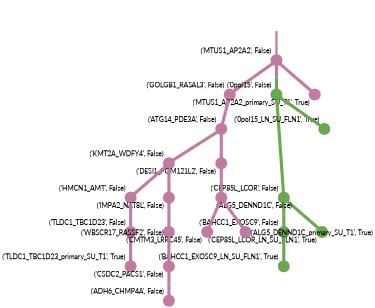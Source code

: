 strict digraph  {
graph[splines=false]; nodesep=0.7; rankdir=TB; ranksep=0.6; forcelabels=true; dpi=600; size=2.5;
0 [color="#c27ba0ff", fillcolor="#c27ba0ff", fixedsize=true, fontname=Lato, fontsize="12pt", height="0.25", label="", penwidth=3, shape=circle, style=filled, xlabel="('MTUS1_AP2A2', False)"];
2 [color="#c27ba0ff", fillcolor="#c27ba0ff", fixedsize=true, fontname=Lato, fontsize="12pt", height="0.25", label="", penwidth=3, shape=circle, style=filled, xlabel="('GOLGB1_RASAL3', False)"];
15 [color="#6aa84fff", fillcolor="#6aa84fff", fixedsize=true, fontname=Lato, fontsize="12pt", height="0.25", label="", penwidth=3, shape=circle, style=filled, xlabel="('0pol15', False)"];
19 [color="#c27ba0ff", fillcolor="#c27ba0ff", fixedsize=true, fontname=Lato, fontsize="12pt", height="0.25", label="", penwidth=3, shape=circle, style=filled, xlabel="('MTUS1_AP2A2_primary_SU_T1', True)"];
1 [color="#6aa84fff", fillcolor="#6aa84fff", fixedsize=true, fontname=Lato, fontsize="12pt", height="0.25", label="", penwidth=3, shape=circle, style=filled, xlabel="('CEP85L_LCOR', False)"];
4 [color="#6aa84fff", fillcolor="#6aa84fff", fixedsize=true, fontname=Lato, fontsize="12pt", height="0.25", label="", penwidth=3, shape=circle, style=filled, xlabel="('BAHCC1_EXOSC9', False)"];
17 [color="#6aa84fff", fillcolor="#6aa84fff", fixedsize=true, fontname=Lato, fontsize="12pt", height="0.25", label="", penwidth=3, shape=circle, style=filled, xlabel="('CEP85L_LCOR_LN_SU_FLN1', True)"];
5 [color="#c27ba0ff", fillcolor="#c27ba0ff", fixedsize=true, fontname=Lato, fontsize="12pt", height="0.25", label="", penwidth=3, shape=circle, style=filled, xlabel="('ATG14_PDE3A', False)"];
3 [color="#c27ba0ff", fillcolor="#c27ba0ff", fixedsize=true, fontname=Lato, fontsize="12pt", height="0.25", label="", penwidth=3, shape=circle, style=filled, xlabel="('KMT2A_WDFY4', False)"];
6 [color="#c27ba0ff", fillcolor="#c27ba0ff", fixedsize=true, fontname=Lato, fontsize="12pt", height="0.25", label="", penwidth=3, shape=circle, style=filled, xlabel="('HMCN1_AMT', False)"];
14 [color="#c27ba0ff", fillcolor="#c27ba0ff", fixedsize=true, fontname=Lato, fontsize="12pt", height="0.25", label="", penwidth=3, shape=circle, style=filled, xlabel="('IMPA2_NAT8L', False)"];
18 [color="#6aa84fff", fillcolor="#6aa84fff", fixedsize=true, fontname=Lato, fontsize="12pt", height="0.25", label="", penwidth=3, shape=circle, style=filled, xlabel="('BAHCC1_EXOSC9_LN_SU_FLN1', True)"];
12 [color="#c27ba0ff", fillcolor="#c27ba0ff", fixedsize=true, fontname=Lato, fontsize="12pt", height="0.25", label="", penwidth=3, shape=circle, style=filled, xlabel="('DESI1_POM121L2', False)"];
9 [color="#c27ba0ff", fillcolor="#c27ba0ff", fixedsize=true, fontname=Lato, fontsize="12pt", height="0.25", label="", penwidth=3, shape=circle, style=filled, xlabel="('TLDC1_TBC1D23', False)"];
7 [color="#c27ba0ff", fillcolor="#c27ba0ff", fixedsize=true, fontname=Lato, fontsize="12pt", height="0.25", label="", penwidth=3, shape=circle, style=filled, xlabel="('ALG5_DENND1C', False)"];
11 [color="#c27ba0ff", fillcolor="#c27ba0ff", fixedsize=true, fontname=Lato, fontsize="12pt", height="0.25", label="", penwidth=3, shape=circle, style=filled, xlabel="('CMTM3_LRRC45', False)"];
20 [color="#c27ba0ff", fillcolor="#c27ba0ff", fixedsize=true, fontname=Lato, fontsize="12pt", height="0.25", label="", penwidth=3, shape=circle, style=filled, xlabel="('ALG5_DENND1C_primary_SU_T1', True)"];
21 [color="#c27ba0ff", fillcolor="#c27ba0ff", fixedsize=true, fontname=Lato, fontsize="12pt", height="0.25", label="", penwidth=3, shape=circle, style=filled, xlabel="('TLDC1_TBC1D23_primary_SU_T1', True)"];
10 [color="#c27ba0ff", fillcolor="#c27ba0ff", fixedsize=true, fontname=Lato, fontsize="12pt", height="0.25", label="", penwidth=3, shape=circle, style=filled, xlabel="('WBSCR17_RASSF2', False)"];
13 [color="#c27ba0ff", fillcolor="#c27ba0ff", fixedsize=true, fontname=Lato, fontsize="12pt", height="0.25", label="", penwidth=3, shape=circle, style=filled, xlabel="('CSDC2_PACS1', False)"];
8 [color="#c27ba0ff", fillcolor="#c27ba0ff", fixedsize=true, fontname=Lato, fontsize="12pt", height="0.25", label="", penwidth=3, shape=circle, style=filled, xlabel="('ADH6_CHMP4A', False)"];
16 [color="#6aa84fff", fillcolor="#6aa84fff", fixedsize=true, fontname=Lato, fontsize="12pt", height="0.25", label="", penwidth=3, shape=circle, style=filled, xlabel="('0pol15_LN_SU_FLN1', True)"];
normal [label="", penwidth=3, style=invis, xlabel="('MTUS1_AP2A2', False)"];
0 -> 2  [arrowsize=0, color="#c27ba0ff;0.5:#c27ba0ff", minlen="1.5765764713287354", penwidth="5.5", style=solid];
0 -> 15  [arrowsize=0, color="#c27ba0ff;0.5:#6aa84fff", minlen="1.045045018196106", penwidth="5.5", style=solid];
0 -> 19  [arrowsize=0, color="#c27ba0ff;0.5:#c27ba0ff", minlen="1.045045018196106", penwidth="5.5", style=solid];
2 -> 5  [arrowsize=0, color="#c27ba0ff;0.5:#c27ba0ff", minlen="1.1801801919937134", penwidth="5.5", style=solid];
15 -> 1  [arrowsize=0, color="#6aa84fff;0.5:#6aa84fff", minlen="3.0", penwidth="5.5", style=solid];
15 -> 16  [arrowsize=0, color="#6aa84fff;0.5:#6aa84fff", minlen="1.045045018196106", penwidth="5.5", style=solid];
1 -> 4  [arrowsize=0, color="#6aa84fff;0.5:#6aa84fff", minlen="1.252252221107483", penwidth="5.5", style=solid];
1 -> 17  [arrowsize=0, color="#6aa84fff;0.5:#6aa84fff", minlen="1.045045018196106", penwidth="5.5", style=solid];
4 -> 18  [arrowsize=0, color="#6aa84fff;0.5:#6aa84fff", minlen="1.045045018196106", penwidth="5.5", style=solid];
5 -> 3  [arrowsize=0, color="#c27ba0ff;0.5:#c27ba0ff", minlen="1.2702703475952148", penwidth="5.5", style=solid];
5 -> 12  [arrowsize=0, color="#c27ba0ff;0.5:#c27ba0ff", minlen="1.1081081628799438", penwidth="5.5", style=solid];
3 -> 6  [arrowsize=0, color="#c27ba0ff;0.5:#c27ba0ff", minlen="1.162162184715271", penwidth="5.5", style=solid];
3 -> 14  [arrowsize=0, color="#c27ba0ff;0.5:#c27ba0ff", minlen="1.090090036392212", penwidth="5.5", style=solid];
6 -> 9  [arrowsize=0, color="#c27ba0ff;0.5:#c27ba0ff", minlen="1.1441441774368286", penwidth="5.5", style=solid];
14 -> 10  [arrowsize=0, color="#c27ba0ff;0.5:#c27ba0ff", minlen="1.1261261701583862", penwidth="5.5", style=solid];
12 -> 7  [arrowsize=0, color="#c27ba0ff;0.5:#c27ba0ff", minlen="1.162162184715271", penwidth="5.5", style=solid];
9 -> 21  [arrowsize=0, color="#c27ba0ff;0.5:#c27ba0ff", minlen="1.045045018196106", penwidth="5.5", style=solid];
7 -> 11  [arrowsize=0, color="#c27ba0ff;0.5:#c27ba0ff", minlen="1.1081081628799438", penwidth="5.5", style=solid];
7 -> 20  [arrowsize=0, color="#c27ba0ff;0.5:#c27ba0ff", minlen="1.045045018196106", penwidth="5.5", style=solid];
10 -> 13  [arrowsize=0, color="#c27ba0ff;0.5:#c27ba0ff", minlen="1.090090036392212", penwidth="5.5", style=solid];
13 -> 8  [arrowsize=0, color="#c27ba0ff;0.5:#c27ba0ff", minlen="1.1441441774368286", penwidth="5.5", style=solid];
normal -> 0  [arrowsize=0, color="#c27ba0ff", label="", penwidth=4, style=solid];
}
